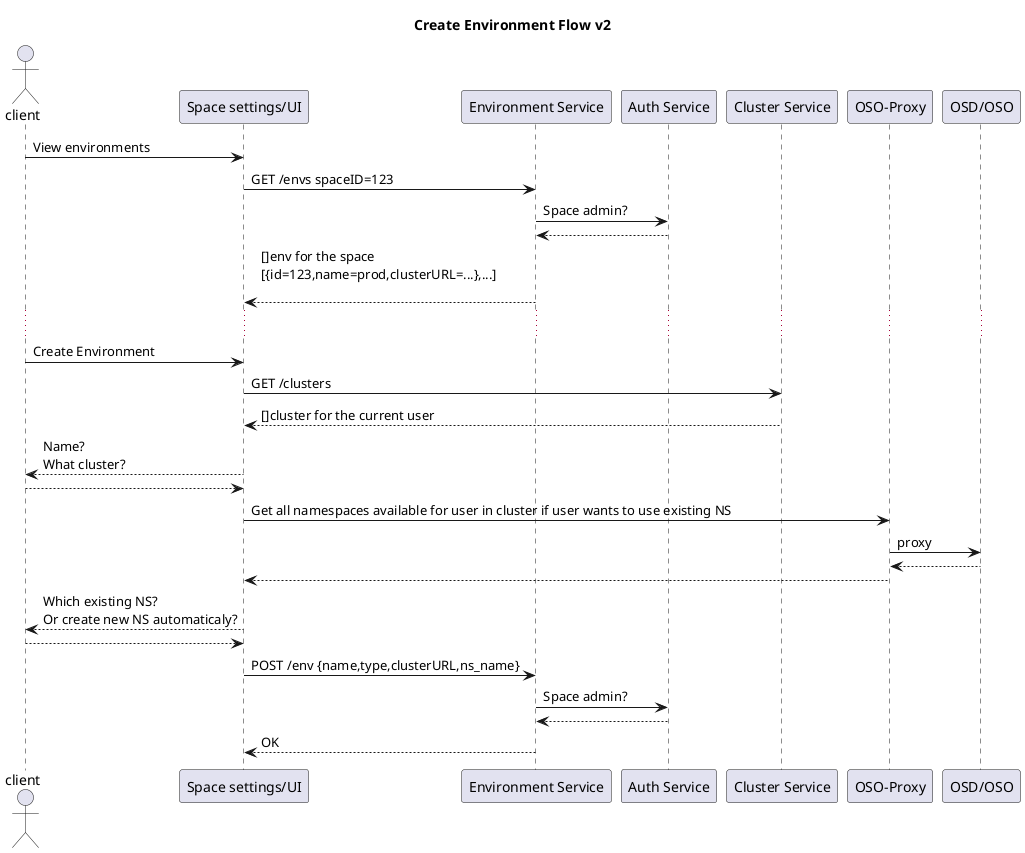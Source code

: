 @startuml
actor client

participant "Space settings/UI" as ui
participant "Environment Service" as es
participant "Auth Service" as auth
participant "Cluster Service" as cs
participant "OSO-Proxy" as osp
participant "OSD/OSO" as os

title Create Environment Flow v2

client->ui:View environments
ui->es:GET /envs spaceID=123
es->auth:Space admin?
es<--auth
ui<--es:[]env for the space\n[{id=123,name=prod,clusterURL=...},...]\n
...
client->ui:Create Environment
ui->cs:GET /clusters
ui<--cs:[]cluster for the current user
client<--ui:Name?\nWhat cluster?
client-->ui
ui->osp: Get all namespaces available for user in cluster if user wants to use existing NS
osp->os:proxy
osp<--os
ui<--osp:
client<--ui:Which existing NS?\nOr create new NS automaticaly?
client-->ui
ui->es:POST /env {name,type,clusterURL,ns_name}
es->auth:Space admin?
es<--auth
ui<--es:OK
@enduml